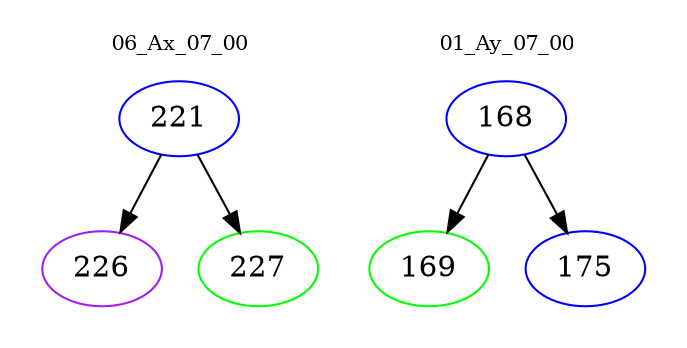 digraph{
subgraph cluster_0 {
color = white
label = "06_Ax_07_00";
fontsize=10;
T0_221 [label="221", color="blue"]
T0_221 -> T0_226 [color="black"]
T0_226 [label="226", color="purple"]
T0_221 -> T0_227 [color="black"]
T0_227 [label="227", color="green"]
}
subgraph cluster_1 {
color = white
label = "01_Ay_07_00";
fontsize=10;
T1_168 [label="168", color="blue"]
T1_168 -> T1_169 [color="black"]
T1_169 [label="169", color="green"]
T1_168 -> T1_175 [color="black"]
T1_175 [label="175", color="blue"]
}
}
